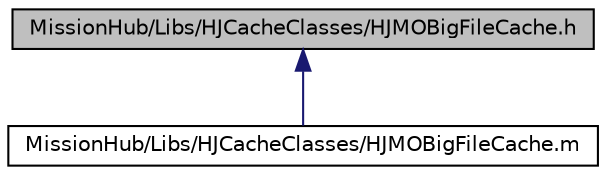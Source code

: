 digraph G
{
  edge [fontname="Helvetica",fontsize="10",labelfontname="Helvetica",labelfontsize="10"];
  node [fontname="Helvetica",fontsize="10",shape=record];
  Node1 [label="MissionHub/Libs/HJCacheClasses/HJMOBigFileCache.h",height=0.2,width=0.4,color="black", fillcolor="grey75", style="filled" fontcolor="black"];
  Node1 -> Node2 [dir="back",color="midnightblue",fontsize="10",style="solid",fontname="Helvetica"];
  Node2 [label="MissionHub/Libs/HJCacheClasses/HJMOBigFileCache.m",height=0.2,width=0.4,color="black", fillcolor="white", style="filled",URL="$_h_j_m_o_big_file_cache_8m.html"];
}
